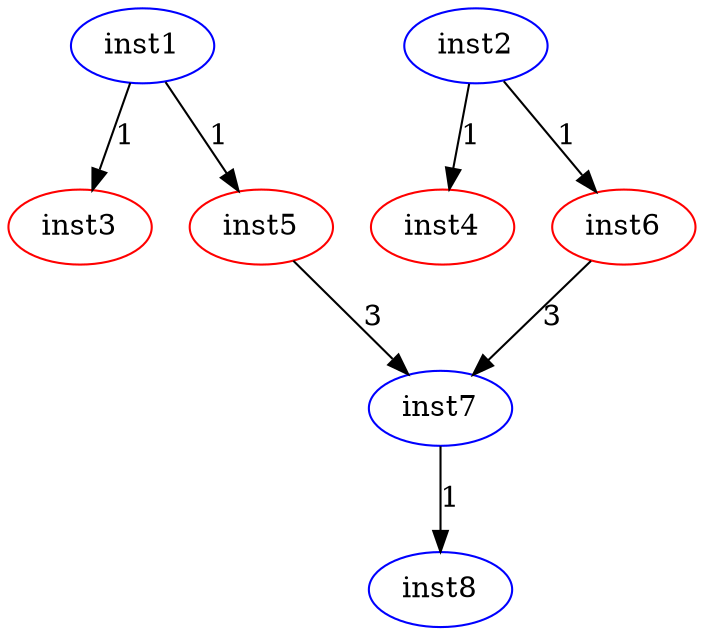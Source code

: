 digraph G {
  inst1 [color="blue"];
  inst2 [color="blue"];
  inst3 [color="red"];
  inst4 [color="red"];
  inst5 [color="red"];
  inst6 [color="red"];
  inst7 [color="blue"];
  inst8 [color="blue"];
  inst1 -> inst3 [weight=1 label="1"];
  inst1 -> inst5 [weight=1 label="1"];
  inst2 -> inst4 [weight=1 label="1"];
  inst2 -> inst6 [weight=1 label="1"];
  inst5 -> inst7 [weight=3 label="3"];
  inst6 -> inst7 [weight=3 label="3"];
  inst7 -> inst8 [weight=1 label="1"];
}

